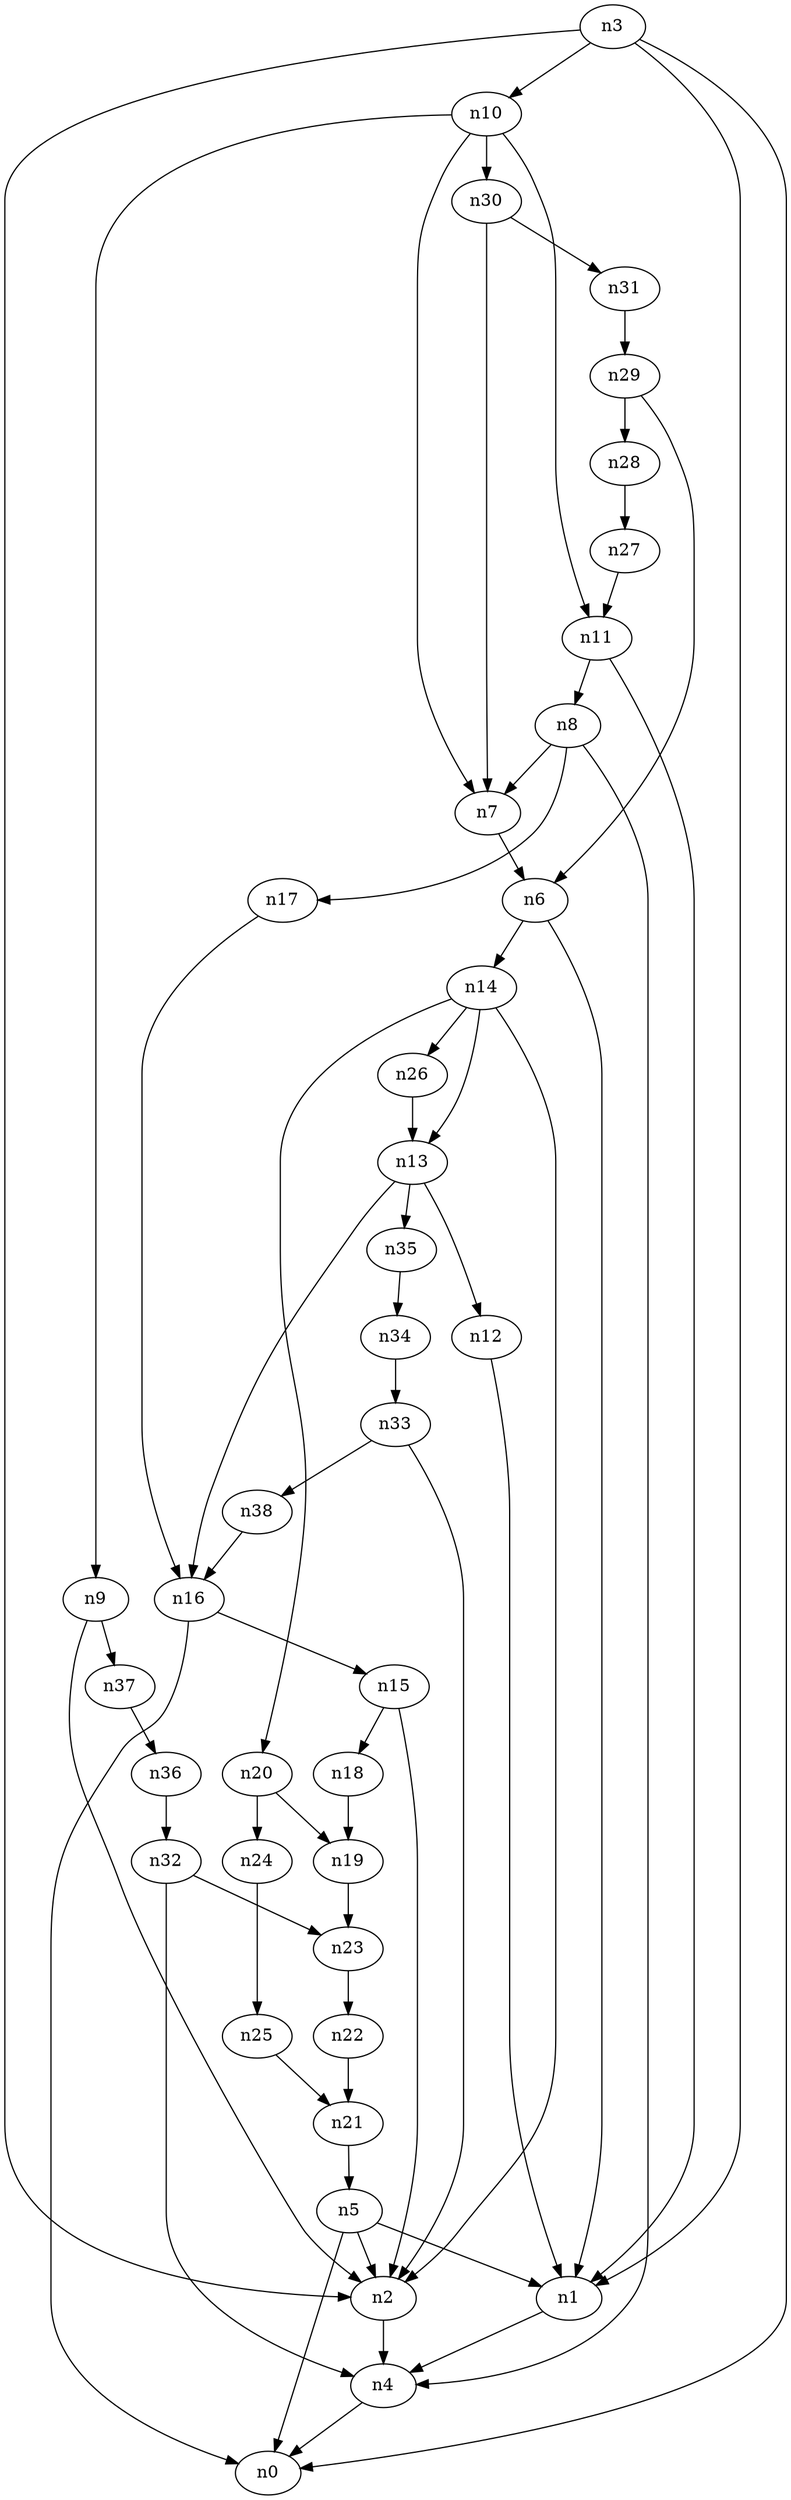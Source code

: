 digraph G {
	n1 -> n4	 [_graphml_id=e4];
	n2 -> n4	 [_graphml_id=e7];
	n3 -> n0	 [_graphml_id=e0];
	n3 -> n1	 [_graphml_id=e3];
	n3 -> n2	 [_graphml_id=e6];
	n3 -> n10	 [_graphml_id=e15];
	n4 -> n0	 [_graphml_id=e1];
	n5 -> n0	 [_graphml_id=e2];
	n5 -> n1	 [_graphml_id=e5];
	n5 -> n2	 [_graphml_id=e8];
	n6 -> n1	 [_graphml_id=e9];
	n6 -> n14	 [_graphml_id=e43];
	n7 -> n6	 [_graphml_id=e10];
	n8 -> n4	 [_graphml_id=e12];
	n8 -> n7	 [_graphml_id=e11];
	n8 -> n17	 [_graphml_id=e27];
	n9 -> n2	 [_graphml_id=e13];
	n9 -> n37	 [_graphml_id=e60];
	n10 -> n7	 [_graphml_id=e18];
	n10 -> n9	 [_graphml_id=e14];
	n10 -> n11	 [_graphml_id=e17];
	n10 -> n30	 [_graphml_id=e48];
	n11 -> n1	 [_graphml_id=e16];
	n11 -> n8	 [_graphml_id=e28];
	n12 -> n1	 [_graphml_id=e19];
	n13 -> n12	 [_graphml_id=e20];
	n13 -> n16	 [_graphml_id=e25];
	n13 -> n35	 [_graphml_id=e57];
	n14 -> n2	 [_graphml_id=e22];
	n14 -> n13	 [_graphml_id=e21];
	n14 -> n20	 [_graphml_id=e32];
	n14 -> n26	 [_graphml_id=e42];
	n15 -> n2	 [_graphml_id=e23];
	n15 -> n18	 [_graphml_id=e29];
	n16 -> n0	 [_graphml_id=e33];
	n16 -> n15	 [_graphml_id=e24];
	n17 -> n16	 [_graphml_id=e26];
	n18 -> n19	 [_graphml_id=e30];
	n19 -> n23	 [_graphml_id=e37];
	n20 -> n19	 [_graphml_id=e31];
	n20 -> n24	 [_graphml_id=e38];
	n21 -> n5	 [_graphml_id=e34];
	n22 -> n21	 [_graphml_id=e35];
	n23 -> n22	 [_graphml_id=e36];
	n24 -> n25	 [_graphml_id=e39];
	n25 -> n21	 [_graphml_id=e40];
	n26 -> n13	 [_graphml_id=e41];
	n27 -> n11	 [_graphml_id=e44];
	n28 -> n27	 [_graphml_id=e45];
	n29 -> n6	 [_graphml_id=e47];
	n29 -> n28	 [_graphml_id=e46];
	n30 -> n7	 [_graphml_id=e53];
	n30 -> n31	 [_graphml_id=e49];
	n31 -> n29	 [_graphml_id=e50];
	n32 -> n4	 [_graphml_id=e52];
	n32 -> n23	 [_graphml_id=e51];
	n33 -> n2	 [_graphml_id=e54];
	n33 -> n38	 [_graphml_id=e61];
	n34 -> n33	 [_graphml_id=e55];
	n35 -> n34	 [_graphml_id=e56];
	n36 -> n32	 [_graphml_id=e58];
	n37 -> n36	 [_graphml_id=e59];
	n38 -> n16	 [_graphml_id=e62];
}
